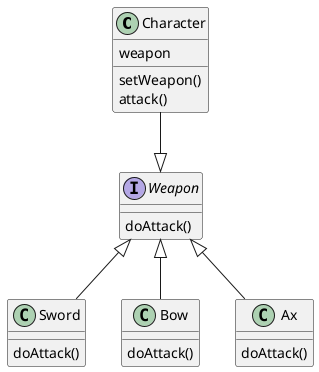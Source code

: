 @startuml

class Character {
    weapon
    setWeapon()
    attack()
}
interface Weapon {
    doAttack()
}
class Sword {
    doAttack()
}
class Bow {
    doAttack()
}
class Ax {
    doAttack()
}

Character --|> Weapon
Weapon <|-- Sword
Weapon <|-- Bow
Weapon <|-- Ax


@enduml